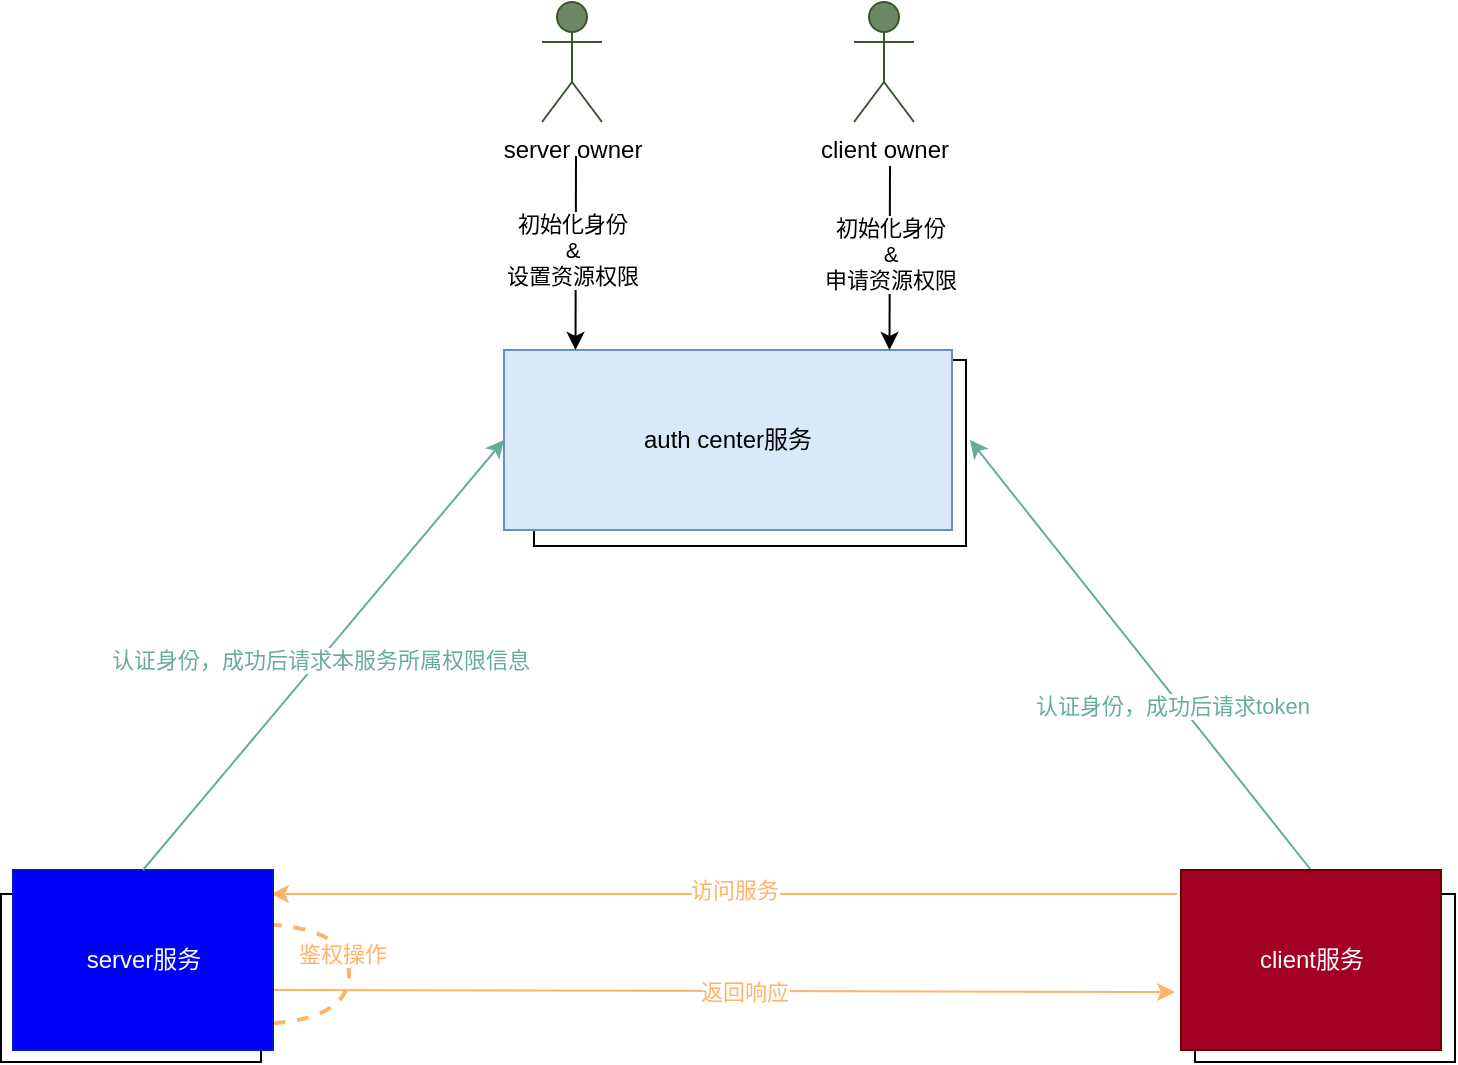 <mxfile version="15.2.1" type="github">
  <diagram id="Rt_aOJDZjldqN0n_Yfco" name="第 1 页">
    <mxGraphModel dx="1426" dy="749" grid="0" gridSize="10" guides="1" tooltips="1" connect="1" arrows="1" fold="1" page="1" pageScale="1" pageWidth="827" pageHeight="1169" math="0" shadow="0">
      <root>
        <mxCell id="0" />
        <mxCell id="1" parent="0" />
        <mxCell id="FW1CljVprD20GtqrH7NL-65" value="" style="rounded=0;whiteSpace=wrap;html=1;fillColor=#FFFFFF;" vertex="1" parent="1">
          <mxGeometry x="331" y="237" width="216" height="93" as="geometry" />
        </mxCell>
        <mxCell id="FW1CljVprD20GtqrH7NL-64" value="" style="rounded=0;whiteSpace=wrap;html=1;fillColor=#FFFFFF;" vertex="1" parent="1">
          <mxGeometry x="64.5" y="504" width="130" height="84" as="geometry" />
        </mxCell>
        <mxCell id="FW1CljVprD20GtqrH7NL-63" value="" style="rounded=0;whiteSpace=wrap;html=1;fillColor=#FFFFFF;" vertex="1" parent="1">
          <mxGeometry x="661.5" y="504" width="130" height="84" as="geometry" />
        </mxCell>
        <mxCell id="FW1CljVprD20GtqrH7NL-1" value="auth center服务" style="rounded=0;whiteSpace=wrap;html=1;fillColor=#dae8fc;strokeColor=#6c8ebf;" vertex="1" parent="1">
          <mxGeometry x="316" y="232" width="224" height="90" as="geometry" />
        </mxCell>
        <mxCell id="FW1CljVprD20GtqrH7NL-10" style="edgeStyle=none;rounded=0;orthogonalLoop=1;jettySize=auto;html=1;entryX=0.992;entryY=0.133;entryDx=0;entryDy=0;entryPerimeter=0;strokeColor=#FFB366;" edge="1" parent="1" target="FW1CljVprD20GtqrH7NL-4">
          <mxGeometry relative="1" as="geometry">
            <mxPoint x="652.5" y="504" as="sourcePoint" />
            <mxPoint x="206.5" y="501" as="targetPoint" />
            <Array as="points">
              <mxPoint x="462.5" y="504" />
            </Array>
          </mxGeometry>
        </mxCell>
        <mxCell id="FW1CljVprD20GtqrH7NL-11" value="&lt;font color=&quot;#ffb366&quot;&gt;访问服务&lt;/font&gt;" style="edgeLabel;html=1;align=center;verticalAlign=middle;resizable=0;points=[];fontColor=#A20025;" vertex="1" connectable="0" parent="FW1CljVprD20GtqrH7NL-10">
          <mxGeometry x="0.14" relative="1" as="geometry">
            <mxPoint x="36" y="-2" as="offset" />
          </mxGeometry>
        </mxCell>
        <mxCell id="FW1CljVprD20GtqrH7NL-78" style="edgeStyle=none;rounded=0;orthogonalLoop=1;jettySize=auto;html=1;fontColor=#000000;startArrow=none;startFill=0;strokeColor=#67AB9F;strokeWidth=1;exitX=0.5;exitY=0;exitDx=0;exitDy=0;" edge="1" parent="1" source="FW1CljVprD20GtqrH7NL-3">
          <mxGeometry relative="1" as="geometry">
            <mxPoint x="549" y="277" as="targetPoint" />
          </mxGeometry>
        </mxCell>
        <mxCell id="FW1CljVprD20GtqrH7NL-79" value="&lt;font color=&quot;#67ab9f&quot;&gt;认证身份，成功后请求token&lt;/font&gt;" style="edgeLabel;html=1;align=center;verticalAlign=middle;resizable=0;points=[];fontColor=#000000;" vertex="1" connectable="0" parent="FW1CljVprD20GtqrH7NL-78">
          <mxGeometry x="0.084" relative="1" as="geometry">
            <mxPoint x="23" y="34" as="offset" />
          </mxGeometry>
        </mxCell>
        <mxCell id="FW1CljVprD20GtqrH7NL-3" value="client服务" style="rounded=0;whiteSpace=wrap;html=1;fillColor=#a20025;strokeColor=#6F0000;fontColor=#ffffff;" vertex="1" parent="1">
          <mxGeometry x="654.5" y="492" width="130" height="90" as="geometry" />
        </mxCell>
        <mxCell id="FW1CljVprD20GtqrH7NL-15" style="edgeStyle=none;rounded=0;orthogonalLoop=1;jettySize=auto;html=1;exitX=1;exitY=0.667;exitDx=0;exitDy=0;exitPerimeter=0;strokeColor=#FFB366;" edge="1" parent="1" source="FW1CljVprD20GtqrH7NL-4">
          <mxGeometry relative="1" as="geometry">
            <mxPoint x="206.5" y="552.5" as="sourcePoint" />
            <mxPoint x="651.5" y="553" as="targetPoint" />
          </mxGeometry>
        </mxCell>
        <mxCell id="FW1CljVprD20GtqrH7NL-16" value="&lt;font color=&quot;#ffb366&quot;&gt;返回响应&lt;/font&gt;" style="edgeLabel;html=1;align=center;verticalAlign=middle;resizable=0;points=[];fontColor=#0000FF;" vertex="1" connectable="0" parent="FW1CljVprD20GtqrH7NL-15">
          <mxGeometry x="-0.215" y="3" relative="1" as="geometry">
            <mxPoint x="58" y="3" as="offset" />
          </mxGeometry>
        </mxCell>
        <mxCell id="FW1CljVprD20GtqrH7NL-18" value="" style="endArrow=none;dashed=1;html=1;strokeWidth=2;edgeStyle=orthogonalEdgeStyle;curved=1;strokeColor=#FFB366;" edge="1" parent="1">
          <mxGeometry width="50" height="50" relative="1" as="geometry">
            <mxPoint x="188.5" y="569" as="sourcePoint" />
            <mxPoint x="188.5" y="519" as="targetPoint" />
            <Array as="points">
              <mxPoint x="238.5" y="569" />
              <mxPoint x="238.5" y="519" />
            </Array>
          </mxGeometry>
        </mxCell>
        <mxCell id="FW1CljVprD20GtqrH7NL-19" value="&lt;font color=&quot;#ffb366&quot;&gt;鉴权操作&lt;/font&gt;" style="edgeLabel;html=1;align=center;verticalAlign=middle;resizable=0;points=[];fontColor=#0000FF;" vertex="1" connectable="0" parent="FW1CljVprD20GtqrH7NL-18">
          <mxGeometry x="0.133" y="4" relative="1" as="geometry">
            <mxPoint as="offset" />
          </mxGeometry>
        </mxCell>
        <mxCell id="FW1CljVprD20GtqrH7NL-4" value="server服务" style="rounded=0;whiteSpace=wrap;html=1;fillColor=#0000FF;strokeColor=#001DBC;fontColor=#ffffff;" vertex="1" parent="1">
          <mxGeometry x="70.5" y="492" width="130" height="90" as="geometry" />
        </mxCell>
        <mxCell id="FW1CljVprD20GtqrH7NL-67" style="edgeStyle=none;rounded=0;orthogonalLoop=1;jettySize=auto;html=1;entryX=0.25;entryY=0;entryDx=0;entryDy=0;startArrow=none;startFill=0;strokeWidth=1;strokeColor=#000000;" edge="1" parent="1">
          <mxGeometry relative="1" as="geometry">
            <mxPoint x="352" y="135" as="sourcePoint" />
            <mxPoint x="351.75" y="232" as="targetPoint" />
          </mxGeometry>
        </mxCell>
        <mxCell id="FW1CljVprD20GtqrH7NL-75" value="初始化身份&lt;br&gt;&amp;amp;&lt;br&gt;设置资源权限" style="edgeLabel;html=1;align=center;verticalAlign=middle;resizable=0;points=[];fontColor=#000000;" vertex="1" connectable="0" parent="FW1CljVprD20GtqrH7NL-67">
          <mxGeometry x="-0.029" y="-2" relative="1" as="geometry">
            <mxPoint as="offset" />
          </mxGeometry>
        </mxCell>
        <mxCell id="FW1CljVprD20GtqrH7NL-32" value="&lt;font color=&quot;#000000&quot;&gt;server owner&lt;/font&gt;" style="shape=umlActor;verticalLabelPosition=bottom;verticalAlign=top;html=1;outlineConnect=0;fillColor=#6d8764;strokeColor=#3A5431;fontColor=#ffffff;" vertex="1" parent="1">
          <mxGeometry x="335" y="58" width="30" height="60" as="geometry" />
        </mxCell>
        <mxCell id="FW1CljVprD20GtqrH7NL-70" style="edgeStyle=none;rounded=0;orthogonalLoop=1;jettySize=auto;html=1;entryX=0.25;entryY=0;entryDx=0;entryDy=0;startArrow=none;startFill=0;strokeWidth=1;strokeColor=#000000;" edge="1" parent="1">
          <mxGeometry relative="1" as="geometry">
            <mxPoint x="509" y="140" as="sourcePoint" />
            <mxPoint x="508.75" y="232" as="targetPoint" />
          </mxGeometry>
        </mxCell>
        <mxCell id="FW1CljVprD20GtqrH7NL-76" value="&lt;font color=&quot;#000000&quot;&gt;初始化身份&lt;br&gt;&amp;amp;&lt;br&gt;申请资源权限&lt;/font&gt;" style="edgeLabel;html=1;align=center;verticalAlign=middle;resizable=0;points=[];fontColor=#A20025;" vertex="1" connectable="0" parent="FW1CljVprD20GtqrH7NL-70">
          <mxGeometry x="-0.059" relative="1" as="geometry">
            <mxPoint as="offset" />
          </mxGeometry>
        </mxCell>
        <mxCell id="FW1CljVprD20GtqrH7NL-71" value="&lt;font color=&quot;#000000&quot;&gt;client owner&lt;/font&gt;" style="shape=umlActor;verticalLabelPosition=bottom;verticalAlign=top;html=1;outlineConnect=0;fillColor=#6d8764;strokeColor=#3A5431;fontColor=#ffffff;" vertex="1" parent="1">
          <mxGeometry x="491" y="58" width="30" height="60" as="geometry" />
        </mxCell>
        <mxCell id="FW1CljVprD20GtqrH7NL-80" value="&lt;font color=&quot;#67ab9f&quot;&gt;认证身份，成功后请求本服务所属权限信息&lt;/font&gt;" style="edgeStyle=none;rounded=0;orthogonalLoop=1;jettySize=auto;html=1;exitX=0.5;exitY=0;exitDx=0;exitDy=0;entryX=0;entryY=0.5;entryDx=0;entryDy=0;strokeColor=#67AB9F;startArrow=none;startFill=0;" edge="1" parent="1" source="FW1CljVprD20GtqrH7NL-4" target="FW1CljVprD20GtqrH7NL-1">
          <mxGeometry x="-0.023" relative="1" as="geometry">
            <mxPoint x="75" y="372" as="sourcePoint" />
            <mxPoint x="242" y="281" as="targetPoint" />
            <mxPoint as="offset" />
          </mxGeometry>
        </mxCell>
      </root>
    </mxGraphModel>
  </diagram>
</mxfile>
